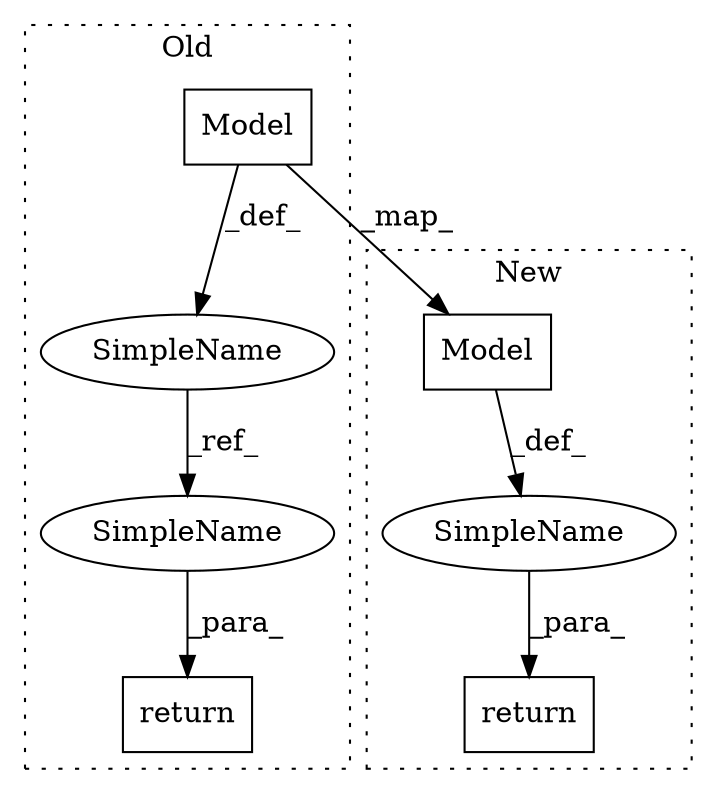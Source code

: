digraph G {
subgraph cluster0 {
1 [label="Model" a="32" s="813,836" l="6,1" shape="box"];
5 [label="SimpleName" a="42" s="792" l="1" shape="ellipse"];
6 [label="return" a="41" s="843" l="7" shape="box"];
7 [label="SimpleName" a="42" s="850" l="1" shape="ellipse"];
label = "Old";
style="dotted";
}
subgraph cluster1 {
2 [label="Model" a="32" s="807,830" l="6,1" shape="box"];
3 [label="SimpleName" a="42" s="" l="" shape="ellipse"];
4 [label="return" a="41" s="781" l="7" shape="box"];
label = "New";
style="dotted";
}
1 -> 5 [label="_def_"];
1 -> 2 [label="_map_"];
2 -> 3 [label="_def_"];
3 -> 4 [label="_para_"];
5 -> 7 [label="_ref_"];
7 -> 6 [label="_para_"];
}